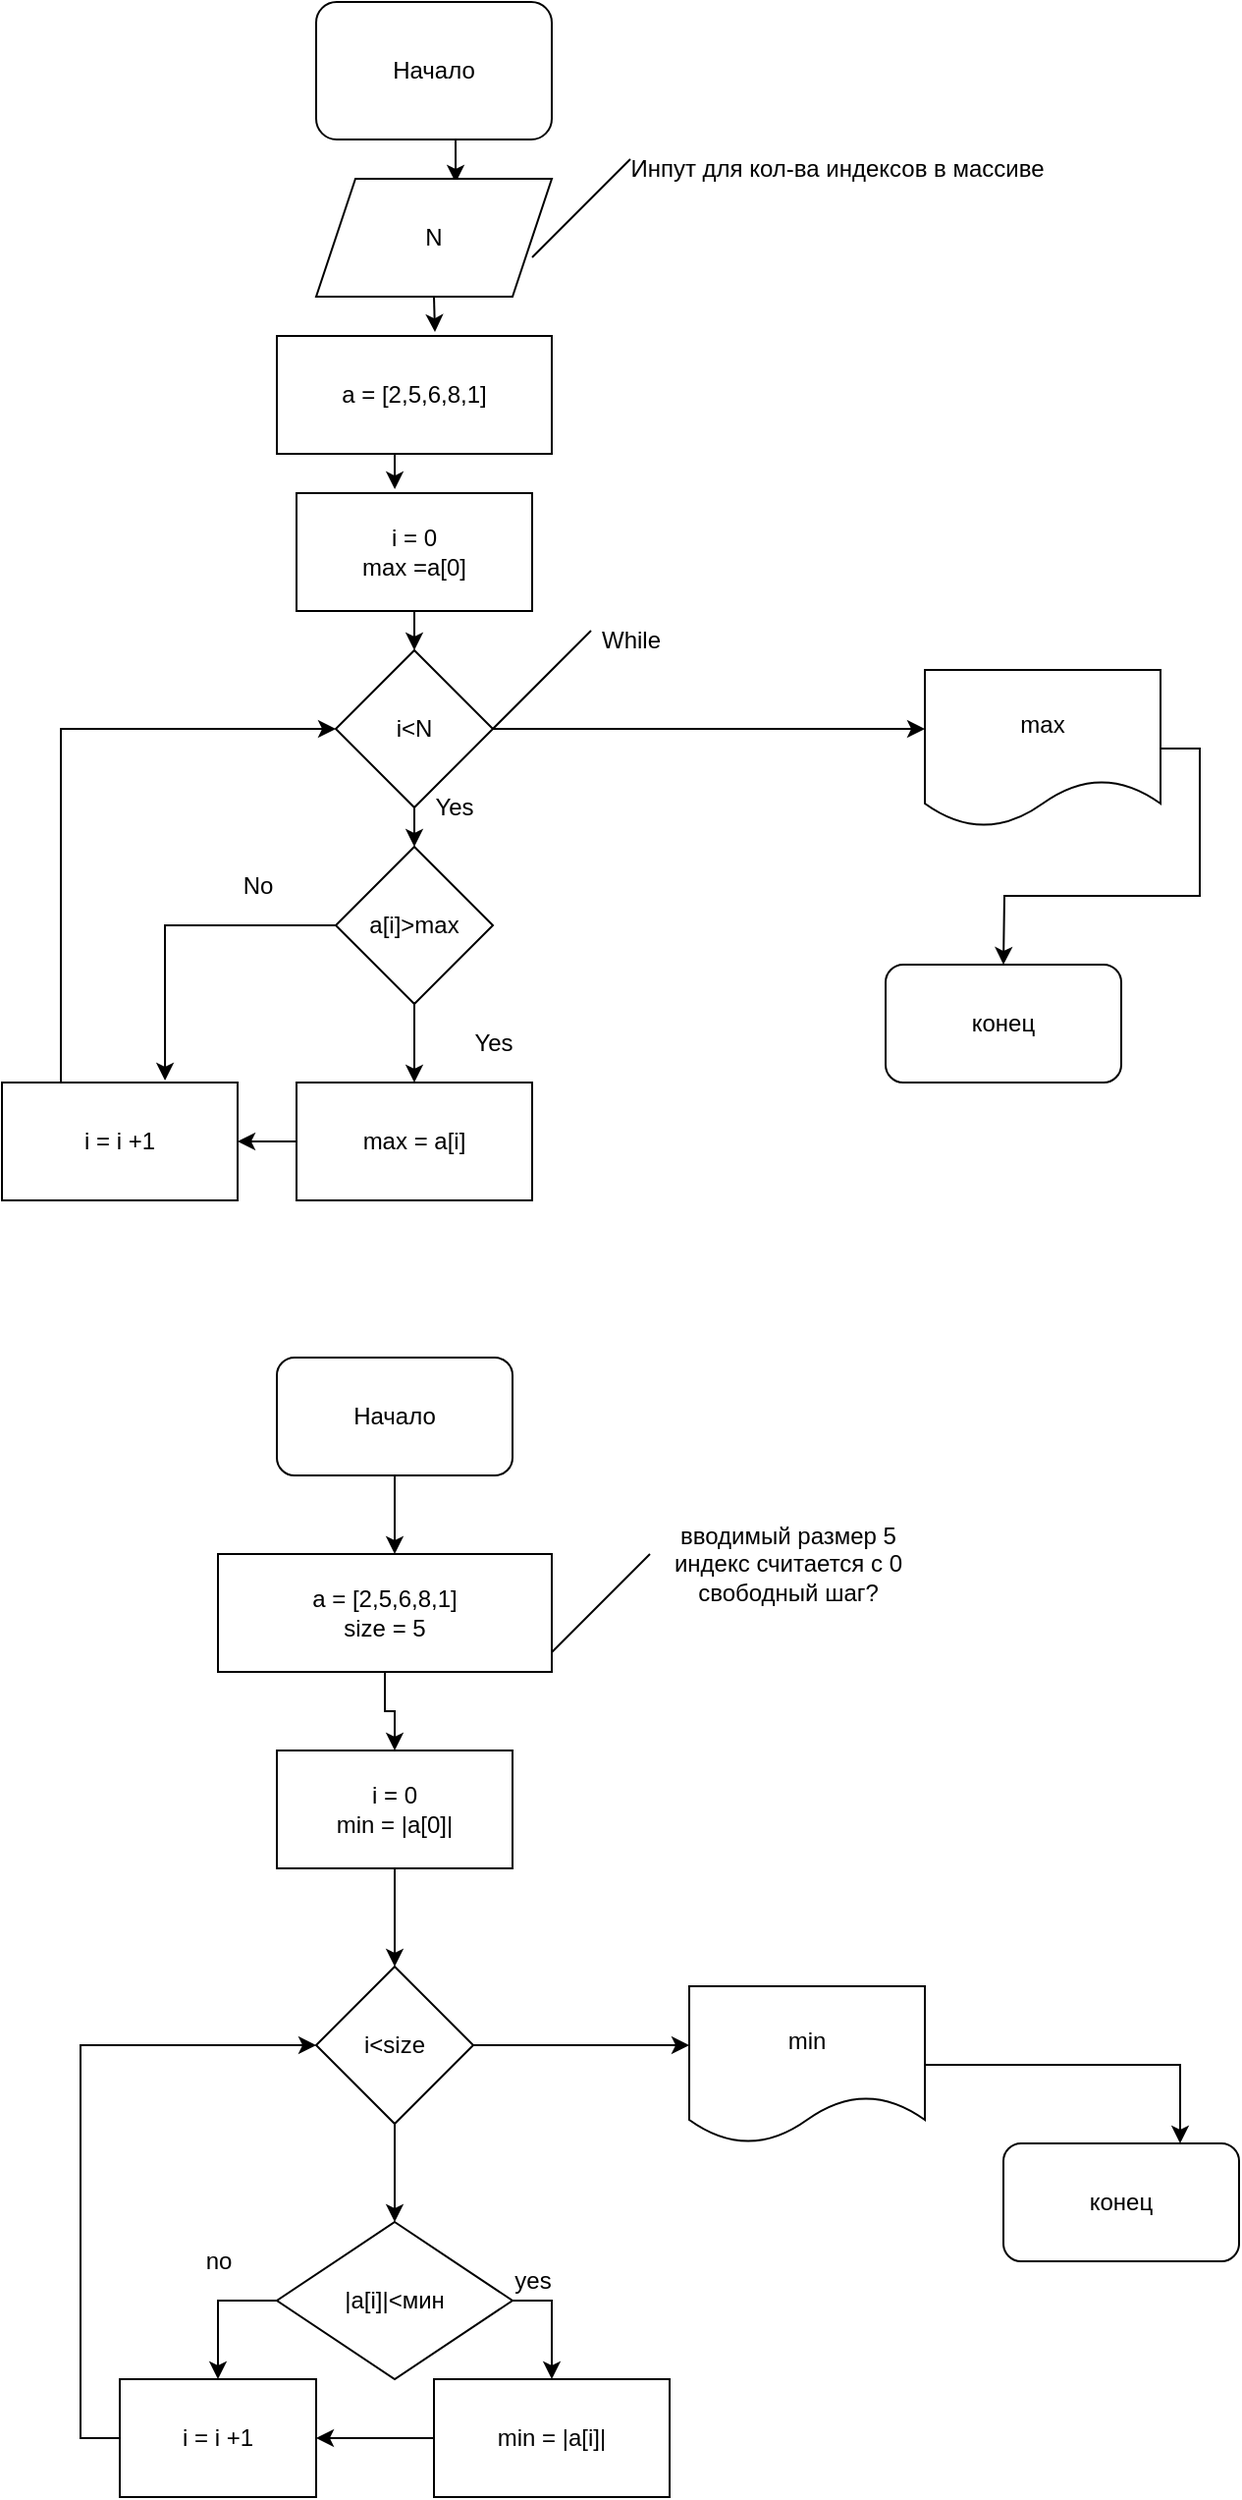 <mxfile version="20.0.4" type="github">
  <diagram id="hOv4CMc3h8eQaiwRDZ-S" name="Page-1">
    <mxGraphModel dx="924" dy="830" grid="1" gridSize="10" guides="1" tooltips="1" connect="1" arrows="1" fold="1" page="1" pageScale="1" pageWidth="1654" pageHeight="2336" math="0" shadow="0">
      <root>
        <mxCell id="0" />
        <mxCell id="1" parent="0" />
        <mxCell id="QKbRD4LOsCRDeP-cugI2-16" style="edgeStyle=orthogonalEdgeStyle;rounded=0;orthogonalLoop=1;jettySize=auto;html=1;exitX=0.5;exitY=1;exitDx=0;exitDy=0;entryX=0.592;entryY=0.033;entryDx=0;entryDy=0;entryPerimeter=0;" parent="1" source="QKbRD4LOsCRDeP-cugI2-1" target="QKbRD4LOsCRDeP-cugI2-3" edge="1">
          <mxGeometry relative="1" as="geometry" />
        </mxCell>
        <mxCell id="QKbRD4LOsCRDeP-cugI2-1" value="&lt;font style=&quot;vertical-align: inherit;&quot;&gt;&lt;font style=&quot;vertical-align: inherit;&quot;&gt;Начало&lt;/font&gt;&lt;/font&gt;" style="rounded=1;whiteSpace=wrap;html=1;" parent="1" vertex="1">
          <mxGeometry x="290" y="30" width="120" height="70" as="geometry" />
        </mxCell>
        <mxCell id="QKbRD4LOsCRDeP-cugI2-5" style="edgeStyle=orthogonalEdgeStyle;rounded=0;orthogonalLoop=1;jettySize=auto;html=1;exitX=0.5;exitY=1;exitDx=0;exitDy=0;entryX=0.575;entryY=-0.033;entryDx=0;entryDy=0;entryPerimeter=0;" parent="1" source="QKbRD4LOsCRDeP-cugI2-3" target="QKbRD4LOsCRDeP-cugI2-4" edge="1">
          <mxGeometry relative="1" as="geometry" />
        </mxCell>
        <mxCell id="QKbRD4LOsCRDeP-cugI2-3" value="N" style="shape=parallelogram;perimeter=parallelogramPerimeter;whiteSpace=wrap;html=1;fixedSize=1;" parent="1" vertex="1">
          <mxGeometry x="290" y="120" width="120" height="60" as="geometry" />
        </mxCell>
        <mxCell id="QKbRD4LOsCRDeP-cugI2-17" style="edgeStyle=orthogonalEdgeStyle;rounded=0;orthogonalLoop=1;jettySize=auto;html=1;exitX=0.5;exitY=1;exitDx=0;exitDy=0;entryX=0.417;entryY=-0.033;entryDx=0;entryDy=0;entryPerimeter=0;" parent="1" source="QKbRD4LOsCRDeP-cugI2-4" target="QKbRD4LOsCRDeP-cugI2-14" edge="1">
          <mxGeometry relative="1" as="geometry" />
        </mxCell>
        <mxCell id="QKbRD4LOsCRDeP-cugI2-4" value="a = [2,5,6,8,1]" style="rounded=0;whiteSpace=wrap;html=1;" parent="1" vertex="1">
          <mxGeometry x="270" y="200" width="140" height="60" as="geometry" />
        </mxCell>
        <mxCell id="QKbRD4LOsCRDeP-cugI2-7" value="" style="endArrow=none;html=1;rounded=0;" parent="1" edge="1">
          <mxGeometry width="50" height="50" relative="1" as="geometry">
            <mxPoint x="400" y="160" as="sourcePoint" />
            <mxPoint x="450" y="110" as="targetPoint" />
          </mxGeometry>
        </mxCell>
        <mxCell id="QKbRD4LOsCRDeP-cugI2-9" value="Инпут для кол-ва индексов в массиве" style="text;html=1;align=center;verticalAlign=middle;resizable=0;points=[];autosize=1;strokeColor=none;fillColor=none;" parent="1" vertex="1">
          <mxGeometry x="440" y="100" width="230" height="30" as="geometry" />
        </mxCell>
        <mxCell id="QKbRD4LOsCRDeP-cugI2-18" style="edgeStyle=orthogonalEdgeStyle;rounded=0;orthogonalLoop=1;jettySize=auto;html=1;exitX=0.5;exitY=1;exitDx=0;exitDy=0;" parent="1" source="QKbRD4LOsCRDeP-cugI2-10" edge="1">
          <mxGeometry relative="1" as="geometry">
            <mxPoint x="340" y="460" as="targetPoint" />
          </mxGeometry>
        </mxCell>
        <mxCell id="x33IBUeL9OFxQDD6_skh-16" style="edgeStyle=orthogonalEdgeStyle;rounded=0;orthogonalLoop=1;jettySize=auto;html=1;exitX=1;exitY=0.5;exitDx=0;exitDy=0;" parent="1" source="QKbRD4LOsCRDeP-cugI2-10" edge="1">
          <mxGeometry relative="1" as="geometry">
            <mxPoint x="600" y="400" as="targetPoint" />
          </mxGeometry>
        </mxCell>
        <mxCell id="QKbRD4LOsCRDeP-cugI2-10" value="&lt;font style=&quot;vertical-align: inherit;&quot;&gt;&lt;font style=&quot;vertical-align: inherit;&quot;&gt;i&amp;lt;N&lt;/font&gt;&lt;/font&gt;" style="rhombus;whiteSpace=wrap;html=1;" parent="1" vertex="1">
          <mxGeometry x="300" y="360" width="80" height="80" as="geometry" />
        </mxCell>
        <mxCell id="QKbRD4LOsCRDeP-cugI2-15" style="edgeStyle=orthogonalEdgeStyle;rounded=0;orthogonalLoop=1;jettySize=auto;html=1;exitX=0.5;exitY=1;exitDx=0;exitDy=0;entryX=0.5;entryY=0;entryDx=0;entryDy=0;" parent="1" source="QKbRD4LOsCRDeP-cugI2-14" target="QKbRD4LOsCRDeP-cugI2-10" edge="1">
          <mxGeometry relative="1" as="geometry" />
        </mxCell>
        <mxCell id="QKbRD4LOsCRDeP-cugI2-14" value="&lt;font style=&quot;vertical-align: inherit;&quot;&gt;&lt;font style=&quot;vertical-align: inherit;&quot;&gt;&lt;font style=&quot;vertical-align: inherit;&quot;&gt;&lt;font style=&quot;vertical-align: inherit;&quot;&gt;&lt;font style=&quot;vertical-align: inherit;&quot;&gt;&lt;font style=&quot;vertical-align: inherit;&quot;&gt;&lt;font style=&quot;vertical-align: inherit;&quot;&gt;&lt;font style=&quot;vertical-align: inherit;&quot;&gt;i = 0&lt;br&gt;max =a[0]&lt;br&gt;&lt;/font&gt;&lt;/font&gt;&lt;/font&gt;&lt;/font&gt;&lt;/font&gt;&lt;/font&gt;&lt;/font&gt;&lt;/font&gt;" style="rounded=0;whiteSpace=wrap;html=1;" parent="1" vertex="1">
          <mxGeometry x="280" y="280" width="120" height="60" as="geometry" />
        </mxCell>
        <mxCell id="QKbRD4LOsCRDeP-cugI2-20" value="Yes" style="text;html=1;align=center;verticalAlign=middle;resizable=0;points=[];autosize=1;strokeColor=none;fillColor=none;" parent="1" vertex="1">
          <mxGeometry x="340" y="425" width="40" height="30" as="geometry" />
        </mxCell>
        <mxCell id="QKbRD4LOsCRDeP-cugI2-22" value="" style="endArrow=none;html=1;rounded=0;" parent="1" edge="1">
          <mxGeometry width="50" height="50" relative="1" as="geometry">
            <mxPoint x="380" y="400" as="sourcePoint" />
            <mxPoint x="430" y="350" as="targetPoint" />
          </mxGeometry>
        </mxCell>
        <mxCell id="QKbRD4LOsCRDeP-cugI2-23" value="While" style="text;html=1;align=center;verticalAlign=middle;resizable=0;points=[];autosize=1;strokeColor=none;fillColor=none;" parent="1" vertex="1">
          <mxGeometry x="425" y="340" width="50" height="30" as="geometry" />
        </mxCell>
        <mxCell id="x33IBUeL9OFxQDD6_skh-7" style="edgeStyle=orthogonalEdgeStyle;rounded=0;orthogonalLoop=1;jettySize=auto;html=1;exitX=0.5;exitY=1;exitDx=0;exitDy=0;entryX=0.5;entryY=0;entryDx=0;entryDy=0;" parent="1" source="QKbRD4LOsCRDeP-cugI2-24" target="x33IBUeL9OFxQDD6_skh-5" edge="1">
          <mxGeometry relative="1" as="geometry" />
        </mxCell>
        <mxCell id="x33IBUeL9OFxQDD6_skh-10" style="edgeStyle=orthogonalEdgeStyle;rounded=0;orthogonalLoop=1;jettySize=auto;html=1;exitX=0;exitY=0.5;exitDx=0;exitDy=0;entryX=0.692;entryY=-0.017;entryDx=0;entryDy=0;entryPerimeter=0;" parent="1" source="QKbRD4LOsCRDeP-cugI2-24" target="x33IBUeL9OFxQDD6_skh-8" edge="1">
          <mxGeometry relative="1" as="geometry" />
        </mxCell>
        <mxCell id="QKbRD4LOsCRDeP-cugI2-24" value="&lt;font style=&quot;vertical-align: inherit;&quot;&gt;&lt;font style=&quot;vertical-align: inherit;&quot;&gt;а[i]&amp;gt;max&lt;/font&gt;&lt;/font&gt;" style="rhombus;whiteSpace=wrap;html=1;" parent="1" vertex="1">
          <mxGeometry x="300" y="460" width="80" height="80" as="geometry" />
        </mxCell>
        <mxCell id="x33IBUeL9OFxQDD6_skh-3" value="Yes" style="text;html=1;align=center;verticalAlign=middle;resizable=0;points=[];autosize=1;strokeColor=none;fillColor=none;" parent="1" vertex="1">
          <mxGeometry x="360" y="545" width="40" height="30" as="geometry" />
        </mxCell>
        <mxCell id="x33IBUeL9OFxQDD6_skh-9" style="edgeStyle=orthogonalEdgeStyle;rounded=0;orthogonalLoop=1;jettySize=auto;html=1;exitX=0;exitY=0.5;exitDx=0;exitDy=0;entryX=1;entryY=0.5;entryDx=0;entryDy=0;" parent="1" source="x33IBUeL9OFxQDD6_skh-5" target="x33IBUeL9OFxQDD6_skh-8" edge="1">
          <mxGeometry relative="1" as="geometry" />
        </mxCell>
        <mxCell id="x33IBUeL9OFxQDD6_skh-5" value="max = a[i]" style="rounded=0;whiteSpace=wrap;html=1;" parent="1" vertex="1">
          <mxGeometry x="280" y="580" width="120" height="60" as="geometry" />
        </mxCell>
        <mxCell id="x33IBUeL9OFxQDD6_skh-15" style="edgeStyle=orthogonalEdgeStyle;rounded=0;orthogonalLoop=1;jettySize=auto;html=1;exitX=0.25;exitY=0;exitDx=0;exitDy=0;entryX=0;entryY=0.5;entryDx=0;entryDy=0;" parent="1" source="x33IBUeL9OFxQDD6_skh-8" target="QKbRD4LOsCRDeP-cugI2-10" edge="1">
          <mxGeometry relative="1" as="geometry" />
        </mxCell>
        <mxCell id="x33IBUeL9OFxQDD6_skh-8" value="i = i +1" style="rounded=0;whiteSpace=wrap;html=1;" parent="1" vertex="1">
          <mxGeometry x="130" y="580" width="120" height="60" as="geometry" />
        </mxCell>
        <mxCell id="x33IBUeL9OFxQDD6_skh-11" value="No" style="text;html=1;align=center;verticalAlign=middle;resizable=0;points=[];autosize=1;strokeColor=none;fillColor=none;" parent="1" vertex="1">
          <mxGeometry x="240" y="465" width="40" height="30" as="geometry" />
        </mxCell>
        <mxCell id="x33IBUeL9OFxQDD6_skh-18" style="edgeStyle=orthogonalEdgeStyle;rounded=0;orthogonalLoop=1;jettySize=auto;html=1;exitX=1;exitY=0.5;exitDx=0;exitDy=0;" parent="1" source="x33IBUeL9OFxQDD6_skh-17" edge="1">
          <mxGeometry relative="1" as="geometry">
            <mxPoint x="640" y="520" as="targetPoint" />
          </mxGeometry>
        </mxCell>
        <mxCell id="x33IBUeL9OFxQDD6_skh-17" value="max" style="shape=document;whiteSpace=wrap;html=1;boundedLbl=1;" parent="1" vertex="1">
          <mxGeometry x="600" y="370" width="120" height="80" as="geometry" />
        </mxCell>
        <mxCell id="x33IBUeL9OFxQDD6_skh-19" value="конец" style="rounded=1;whiteSpace=wrap;html=1;" parent="1" vertex="1">
          <mxGeometry x="580" y="520" width="120" height="60" as="geometry" />
        </mxCell>
        <mxCell id="abF6mprupppWIq8DB4ML-5" style="edgeStyle=orthogonalEdgeStyle;rounded=0;orthogonalLoop=1;jettySize=auto;html=1;exitX=0.5;exitY=1;exitDx=0;exitDy=0;" parent="1" source="abF6mprupppWIq8DB4ML-2" edge="1">
          <mxGeometry relative="1" as="geometry">
            <mxPoint x="330" y="820" as="targetPoint" />
          </mxGeometry>
        </mxCell>
        <mxCell id="abF6mprupppWIq8DB4ML-2" value="Начало" style="rounded=1;whiteSpace=wrap;html=1;" parent="1" vertex="1">
          <mxGeometry x="270" y="720" width="120" height="60" as="geometry" />
        </mxCell>
        <mxCell id="abF6mprupppWIq8DB4ML-7" style="edgeStyle=orthogonalEdgeStyle;rounded=0;orthogonalLoop=1;jettySize=auto;html=1;exitX=0.5;exitY=1;exitDx=0;exitDy=0;" parent="1" source="abF6mprupppWIq8DB4ML-3" target="abF6mprupppWIq8DB4ML-6" edge="1">
          <mxGeometry relative="1" as="geometry" />
        </mxCell>
        <mxCell id="abF6mprupppWIq8DB4ML-3" value="a = [2,5,6,8,1]&lt;br&gt;size = 5" style="rounded=0;whiteSpace=wrap;html=1;" parent="1" vertex="1">
          <mxGeometry x="240" y="820" width="170" height="60" as="geometry" />
        </mxCell>
        <mxCell id="abF6mprupppWIq8DB4ML-10" style="edgeStyle=orthogonalEdgeStyle;rounded=0;orthogonalLoop=1;jettySize=auto;html=1;exitX=0.5;exitY=1;exitDx=0;exitDy=0;" parent="1" source="abF6mprupppWIq8DB4ML-6" target="abF6mprupppWIq8DB4ML-8" edge="1">
          <mxGeometry relative="1" as="geometry" />
        </mxCell>
        <mxCell id="abF6mprupppWIq8DB4ML-6" value="i = 0&lt;br&gt;min = |a[0]|" style="rounded=0;whiteSpace=wrap;html=1;" parent="1" vertex="1">
          <mxGeometry x="270" y="920" width="120" height="60" as="geometry" />
        </mxCell>
        <mxCell id="abF6mprupppWIq8DB4ML-12" style="edgeStyle=orthogonalEdgeStyle;rounded=0;orthogonalLoop=1;jettySize=auto;html=1;exitX=0.5;exitY=1;exitDx=0;exitDy=0;entryX=0.5;entryY=0;entryDx=0;entryDy=0;" parent="1" source="abF6mprupppWIq8DB4ML-8" target="abF6mprupppWIq8DB4ML-11" edge="1">
          <mxGeometry relative="1" as="geometry" />
        </mxCell>
        <mxCell id="3ugPMBBeOcP1mLZwPPLr-2" style="edgeStyle=orthogonalEdgeStyle;rounded=0;orthogonalLoop=1;jettySize=auto;html=1;exitX=1;exitY=0.5;exitDx=0;exitDy=0;" parent="1" source="abF6mprupppWIq8DB4ML-8" edge="1">
          <mxGeometry relative="1" as="geometry">
            <mxPoint x="480" y="1070" as="targetPoint" />
          </mxGeometry>
        </mxCell>
        <mxCell id="abF6mprupppWIq8DB4ML-8" value="i&amp;lt;size" style="rhombus;whiteSpace=wrap;html=1;" parent="1" vertex="1">
          <mxGeometry x="290" y="1030" width="80" height="80" as="geometry" />
        </mxCell>
        <mxCell id="abF6mprupppWIq8DB4ML-15" style="edgeStyle=orthogonalEdgeStyle;rounded=0;orthogonalLoop=1;jettySize=auto;html=1;exitX=0;exitY=0.5;exitDx=0;exitDy=0;entryX=0.5;entryY=0;entryDx=0;entryDy=0;" parent="1" source="abF6mprupppWIq8DB4ML-11" target="abF6mprupppWIq8DB4ML-14" edge="1">
          <mxGeometry relative="1" as="geometry" />
        </mxCell>
        <mxCell id="abF6mprupppWIq8DB4ML-24" style="edgeStyle=orthogonalEdgeStyle;rounded=0;orthogonalLoop=1;jettySize=auto;html=1;exitX=1;exitY=0.5;exitDx=0;exitDy=0;" parent="1" source="abF6mprupppWIq8DB4ML-11" target="abF6mprupppWIq8DB4ML-23" edge="1">
          <mxGeometry relative="1" as="geometry" />
        </mxCell>
        <mxCell id="abF6mprupppWIq8DB4ML-11" value="&lt;font style=&quot;vertical-align: inherit;&quot;&gt;&lt;font style=&quot;vertical-align: inherit;&quot;&gt;|а[i]|&amp;lt;мин&lt;/font&gt;&lt;/font&gt;" style="rhombus;whiteSpace=wrap;html=1;" parent="1" vertex="1">
          <mxGeometry x="270" y="1160" width="120" height="80" as="geometry" />
        </mxCell>
        <mxCell id="abF6mprupppWIq8DB4ML-16" style="edgeStyle=orthogonalEdgeStyle;rounded=0;orthogonalLoop=1;jettySize=auto;html=1;exitX=0;exitY=0.5;exitDx=0;exitDy=0;entryX=0;entryY=0.5;entryDx=0;entryDy=0;" parent="1" source="abF6mprupppWIq8DB4ML-14" target="abF6mprupppWIq8DB4ML-8" edge="1">
          <mxGeometry relative="1" as="geometry" />
        </mxCell>
        <mxCell id="abF6mprupppWIq8DB4ML-14" value="i = i +1" style="rounded=0;whiteSpace=wrap;html=1;" parent="1" vertex="1">
          <mxGeometry x="190" y="1240" width="100" height="60" as="geometry" />
        </mxCell>
        <mxCell id="abF6mprupppWIq8DB4ML-19" value="no" style="text;html=1;align=center;verticalAlign=middle;resizable=0;points=[];autosize=1;strokeColor=none;fillColor=none;" parent="1" vertex="1">
          <mxGeometry x="220" y="1165" width="40" height="30" as="geometry" />
        </mxCell>
        <mxCell id="3ugPMBBeOcP1mLZwPPLr-1" style="edgeStyle=orthogonalEdgeStyle;rounded=0;orthogonalLoop=1;jettySize=auto;html=1;entryX=1;entryY=0.5;entryDx=0;entryDy=0;" parent="1" source="abF6mprupppWIq8DB4ML-23" target="abF6mprupppWIq8DB4ML-14" edge="1">
          <mxGeometry relative="1" as="geometry" />
        </mxCell>
        <mxCell id="abF6mprupppWIq8DB4ML-23" value="min = |a[i]|" style="rounded=0;whiteSpace=wrap;html=1;" parent="1" vertex="1">
          <mxGeometry x="350" y="1240" width="120" height="60" as="geometry" />
        </mxCell>
        <mxCell id="abF6mprupppWIq8DB4ML-26" value="yes" style="text;html=1;align=center;verticalAlign=middle;resizable=0;points=[];autosize=1;strokeColor=none;fillColor=none;" parent="1" vertex="1">
          <mxGeometry x="380" y="1175" width="40" height="30" as="geometry" />
        </mxCell>
        <mxCell id="abF6mprupppWIq8DB4ML-28" value="" style="endArrow=none;html=1;rounded=0;" parent="1" edge="1">
          <mxGeometry width="50" height="50" relative="1" as="geometry">
            <mxPoint x="410" y="870" as="sourcePoint" />
            <mxPoint x="460" y="820" as="targetPoint" />
          </mxGeometry>
        </mxCell>
        <mxCell id="abF6mprupppWIq8DB4ML-29" value="вводимый размер 5&lt;br&gt;индекс считается с 0&lt;br&gt;свободный шаг?" style="text;html=1;align=center;verticalAlign=middle;resizable=0;points=[];autosize=1;strokeColor=none;fillColor=none;" parent="1" vertex="1">
          <mxGeometry x="460" y="800" width="140" height="50" as="geometry" />
        </mxCell>
        <mxCell id="3ugPMBBeOcP1mLZwPPLr-5" style="edgeStyle=orthogonalEdgeStyle;rounded=0;orthogonalLoop=1;jettySize=auto;html=1;exitX=1;exitY=0.5;exitDx=0;exitDy=0;entryX=0.75;entryY=0;entryDx=0;entryDy=0;" parent="1" source="3ugPMBBeOcP1mLZwPPLr-3" target="3ugPMBBeOcP1mLZwPPLr-4" edge="1">
          <mxGeometry relative="1" as="geometry" />
        </mxCell>
        <mxCell id="3ugPMBBeOcP1mLZwPPLr-3" value="min" style="shape=document;whiteSpace=wrap;html=1;boundedLbl=1;" parent="1" vertex="1">
          <mxGeometry x="480" y="1040" width="120" height="80" as="geometry" />
        </mxCell>
        <mxCell id="3ugPMBBeOcP1mLZwPPLr-4" value="конец" style="rounded=1;whiteSpace=wrap;html=1;" parent="1" vertex="1">
          <mxGeometry x="640" y="1120" width="120" height="60" as="geometry" />
        </mxCell>
      </root>
    </mxGraphModel>
  </diagram>
</mxfile>
